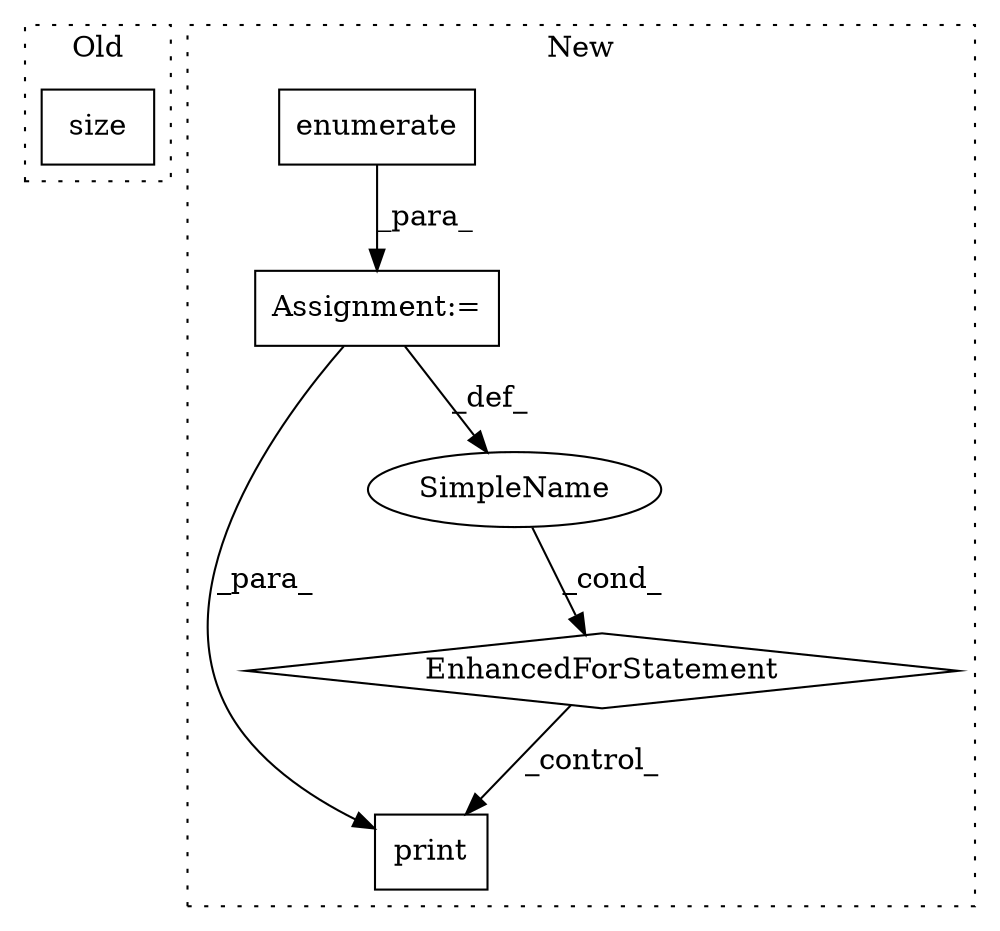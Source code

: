 digraph G {
subgraph cluster0 {
1 [label="size" a="32" s="964" l="6" shape="box"];
label = "Old";
style="dotted";
}
subgraph cluster1 {
2 [label="enumerate" a="32" s="1061,1082" l="10,1" shape="box"];
3 [label="Assignment:=" a="7" s="938,1083" l="110,2" shape="box"];
4 [label="EnhancedForStatement" a="70" s="938,1083" l="110,2" shape="diamond"];
5 [label="print" a="32" s="1093,1104" l="6,1" shape="box"];
6 [label="SimpleName" a="42" s="1052" l="6" shape="ellipse"];
label = "New";
style="dotted";
}
2 -> 3 [label="_para_"];
3 -> 5 [label="_para_"];
3 -> 6 [label="_def_"];
4 -> 5 [label="_control_"];
6 -> 4 [label="_cond_"];
}